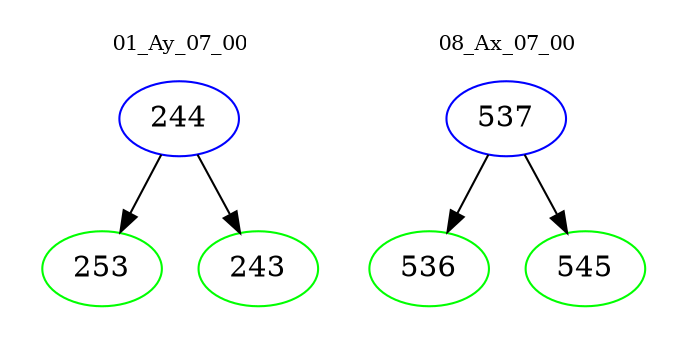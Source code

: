 digraph{
subgraph cluster_0 {
color = white
label = "01_Ay_07_00";
fontsize=10;
T0_244 [label="244", color="blue"]
T0_244 -> T0_253 [color="black"]
T0_253 [label="253", color="green"]
T0_244 -> T0_243 [color="black"]
T0_243 [label="243", color="green"]
}
subgraph cluster_1 {
color = white
label = "08_Ax_07_00";
fontsize=10;
T1_537 [label="537", color="blue"]
T1_537 -> T1_536 [color="black"]
T1_536 [label="536", color="green"]
T1_537 -> T1_545 [color="black"]
T1_545 [label="545", color="green"]
}
}
